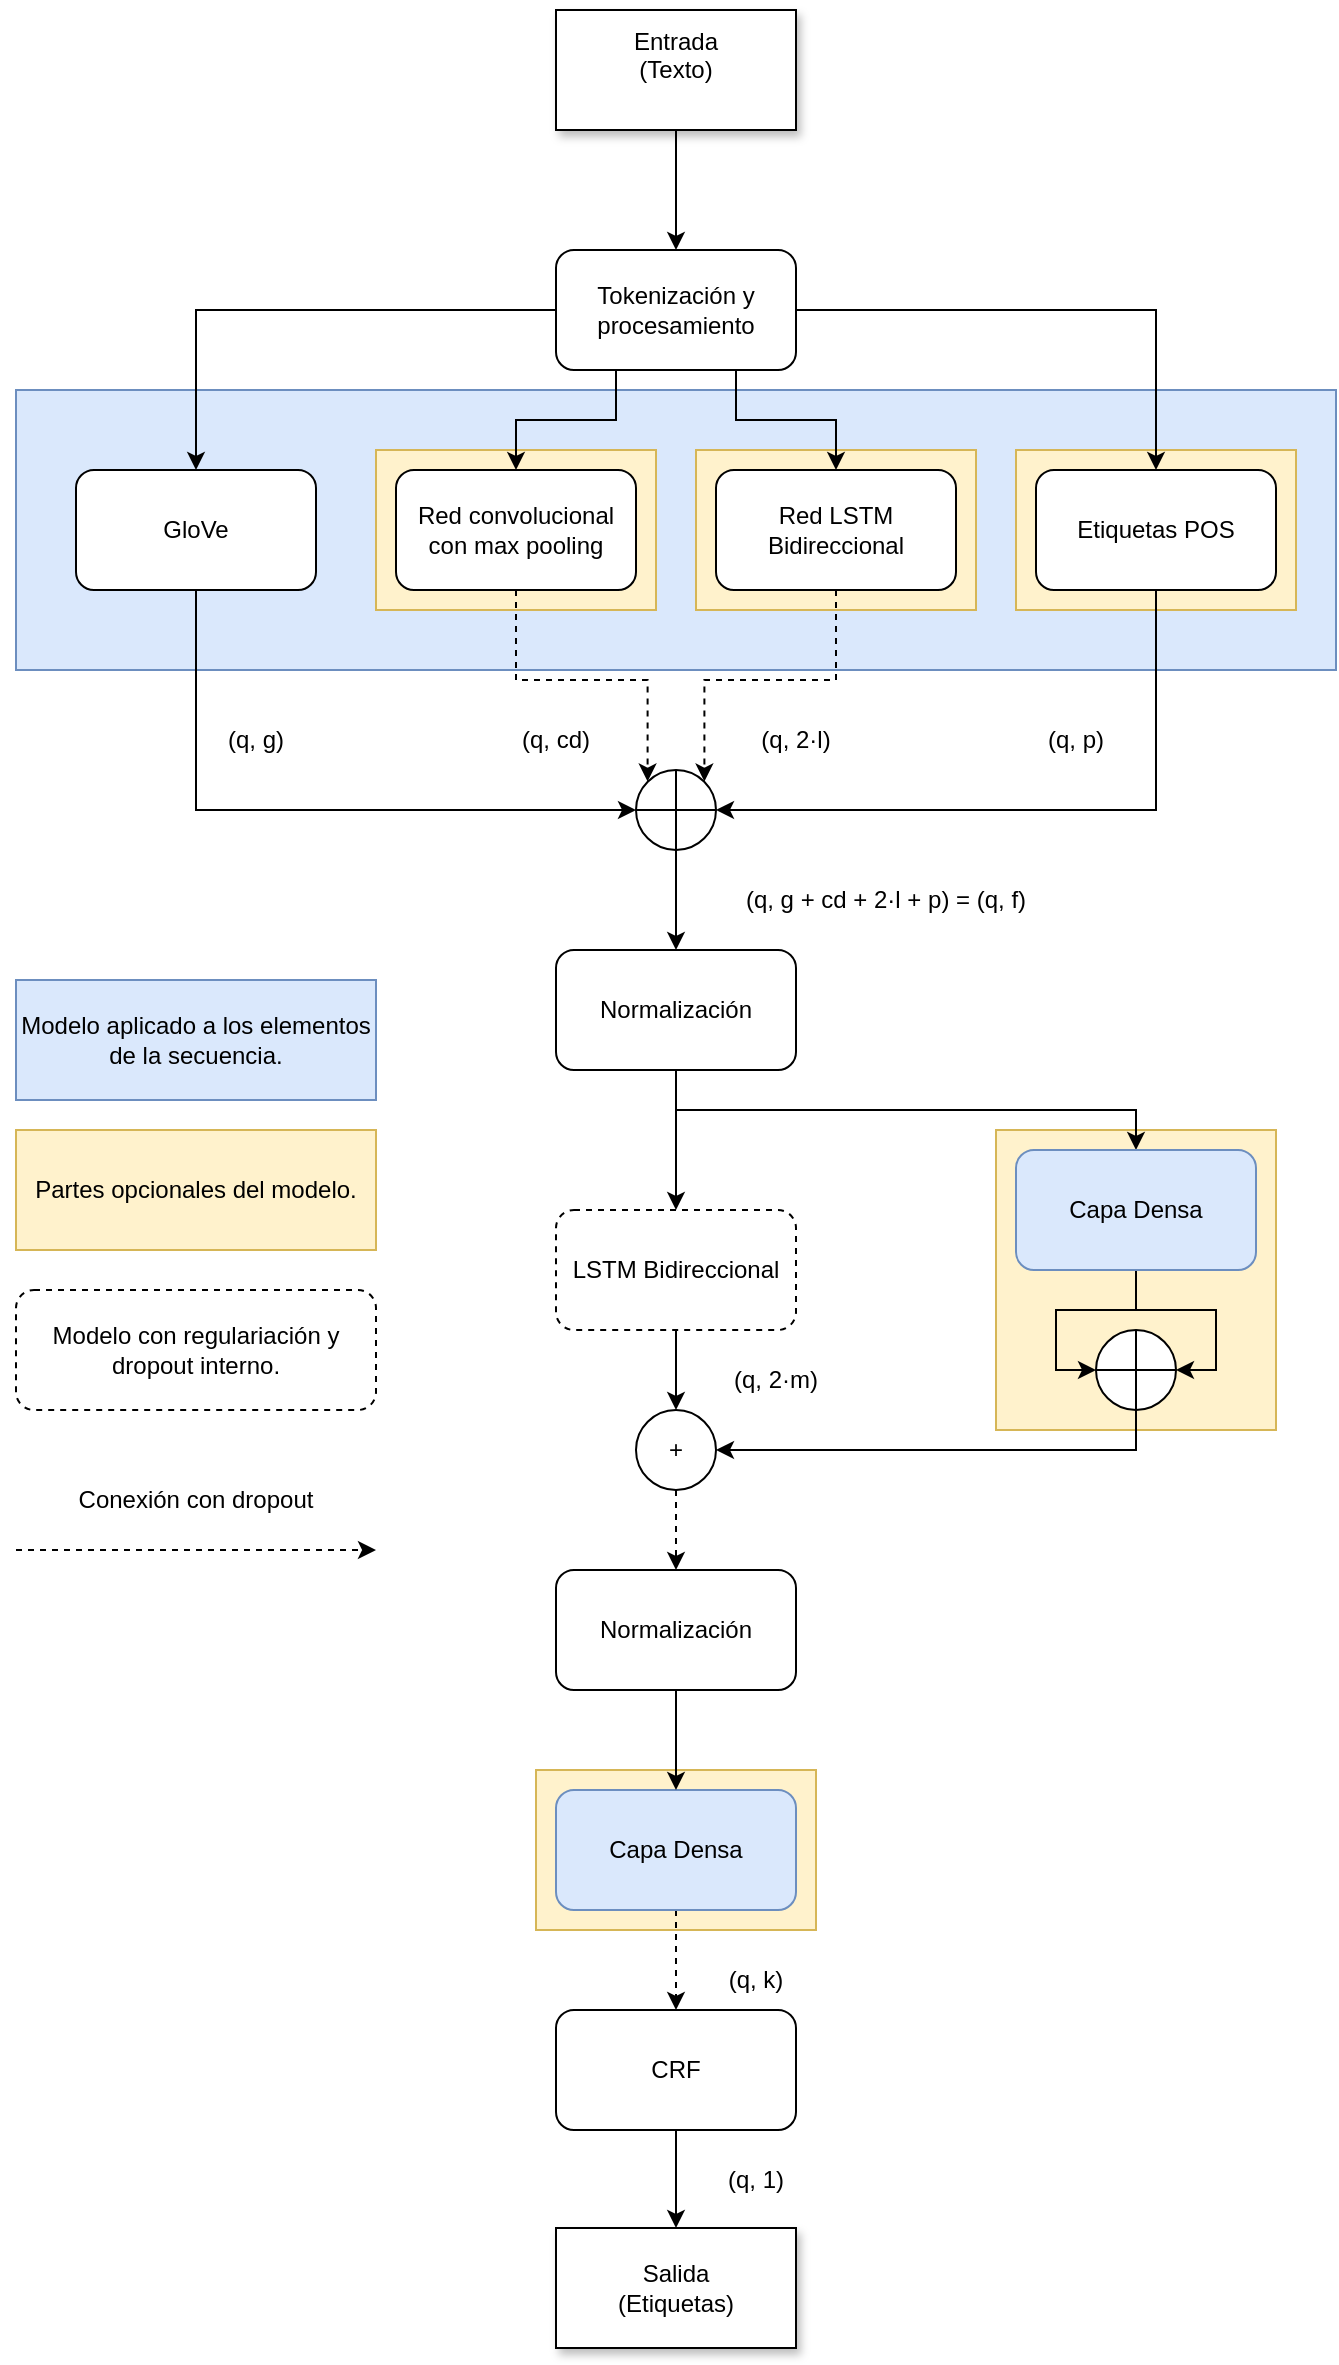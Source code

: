 <mxfile version="20.5.1" type="device"><diagram id="wwYrk-8XcPVHpyB8gHuD" name="Página-1"><mxGraphModel dx="1355" dy="749" grid="1" gridSize="10" guides="1" tooltips="1" connect="1" arrows="1" fold="1" page="1" pageScale="1" pageWidth="827" pageHeight="1169" math="0" shadow="0"><root><mxCell id="0"/><mxCell id="1" parent="0"/><mxCell id="I7lPn522Ct58sbh0yeMv-66" value="" style="rounded=0;whiteSpace=wrap;shadow=0;sketch=0;fillColor=#fff2cc;strokeColor=#d6b656;" parent="1" vertex="1"><mxGeometry x="500" y="660" width="140" height="150" as="geometry"/></mxCell><mxCell id="I7lPn522Ct58sbh0yeMv-19" value="" style="rounded=0;whiteSpace=wrap;fillColor=#dae8fc;strokeColor=#6c8ebf;" parent="1" vertex="1"><mxGeometry x="10" y="290" width="660" height="140" as="geometry"/></mxCell><mxCell id="I7lPn522Ct58sbh0yeMv-65" value="" style="rounded=0;whiteSpace=wrap;shadow=0;sketch=0;fillColor=#fff2cc;strokeColor=#d6b656;" parent="1" vertex="1"><mxGeometry x="510" y="320" width="140" height="80" as="geometry"/></mxCell><mxCell id="I7lPn522Ct58sbh0yeMv-64" value="" style="rounded=0;whiteSpace=wrap;shadow=0;sketch=0;fillColor=#fff2cc;strokeColor=#d6b656;" parent="1" vertex="1"><mxGeometry x="350" y="320" width="140" height="80" as="geometry"/></mxCell><mxCell id="I7lPn522Ct58sbh0yeMv-63" value="" style="rounded=0;whiteSpace=wrap;shadow=0;sketch=0;fillColor=#fff2cc;strokeColor=#d6b656;" parent="1" vertex="1"><mxGeometry x="190" y="320" width="140" height="80" as="geometry"/></mxCell><mxCell id="I7lPn522Ct58sbh0yeMv-62" value="" style="rounded=0;whiteSpace=wrap;shadow=0;sketch=0;fillColor=#fff2cc;strokeColor=#d6b656;" parent="1" vertex="1"><mxGeometry x="270" y="980" width="140" height="80" as="geometry"/></mxCell><mxCell id="I7lPn522Ct58sbh0yeMv-4" value="" style="edgeStyle=orthogonalEdgeStyle;rounded=0;orthogonalLoop=1;jettySize=auto;" parent="1" source="I7lPn522Ct58sbh0yeMv-1" target="I7lPn522Ct58sbh0yeMv-2" edge="1"><mxGeometry relative="1" as="geometry"/></mxCell><mxCell id="I7lPn522Ct58sbh0yeMv-1" value="Entrada&#xA;(Texto)&#xA;" style="rounded=0;whiteSpace=wrap;shadow=1;sketch=0;" parent="1" vertex="1"><mxGeometry x="280" y="100" width="120" height="60" as="geometry"/></mxCell><mxCell id="I7lPn522Ct58sbh0yeMv-9" value="" style="edgeStyle=orthogonalEdgeStyle;rounded=0;orthogonalLoop=1;jettySize=auto;exitX=0;exitY=0.5;exitDx=0;exitDy=0;" parent="1" source="I7lPn522Ct58sbh0yeMv-2" target="I7lPn522Ct58sbh0yeMv-6" edge="1"><mxGeometry relative="1" as="geometry"/></mxCell><mxCell id="I7lPn522Ct58sbh0yeMv-10" value="" style="edgeStyle=orthogonalEdgeStyle;rounded=0;orthogonalLoop=1;jettySize=auto;" parent="1" source="I7lPn522Ct58sbh0yeMv-2" target="I7lPn522Ct58sbh0yeMv-7" edge="1"><mxGeometry relative="1" as="geometry"><Array as="points"><mxPoint x="310" y="305"/><mxPoint x="260" y="305"/></Array></mxGeometry></mxCell><mxCell id="I7lPn522Ct58sbh0yeMv-22" value="" style="edgeStyle=orthogonalEdgeStyle;rounded=0;orthogonalLoop=1;jettySize=auto;exitX=0.75;exitY=1;exitDx=0;exitDy=0;" parent="1" source="I7lPn522Ct58sbh0yeMv-2" target="I7lPn522Ct58sbh0yeMv-8" edge="1"><mxGeometry relative="1" as="geometry"/></mxCell><mxCell id="I7lPn522Ct58sbh0yeMv-23" value="" style="edgeStyle=orthogonalEdgeStyle;rounded=0;orthogonalLoop=1;jettySize=auto;exitX=1;exitY=0.5;exitDx=0;exitDy=0;" parent="1" source="I7lPn522Ct58sbh0yeMv-2" target="I7lPn522Ct58sbh0yeMv-20" edge="1"><mxGeometry relative="1" as="geometry"/></mxCell><mxCell id="I7lPn522Ct58sbh0yeMv-2" value="Tokenización y procesamiento" style="rounded=1;whiteSpace=wrap;" parent="1" vertex="1"><mxGeometry x="280" y="220" width="120" height="60" as="geometry"/></mxCell><mxCell id="I7lPn522Ct58sbh0yeMv-16" value="" style="edgeStyle=orthogonalEdgeStyle;rounded=0;orthogonalLoop=1;jettySize=auto;entryX=0;entryY=0.5;entryDx=0;entryDy=0;entryPerimeter=0;" parent="1" source="I7lPn522Ct58sbh0yeMv-6" target="I7lPn522Ct58sbh0yeMv-12" edge="1"><mxGeometry relative="1" as="geometry"><mxPoint x="100" y="500" as="targetPoint"/><Array as="points"><mxPoint x="100" y="500"/></Array></mxGeometry></mxCell><mxCell id="I7lPn522Ct58sbh0yeMv-6" value="GloVe" style="rounded=1;whiteSpace=wrap;" parent="1" vertex="1"><mxGeometry x="40" y="330" width="120" height="60" as="geometry"/></mxCell><mxCell id="I7lPn522Ct58sbh0yeMv-25" value="" style="edgeStyle=orthogonalEdgeStyle;rounded=0;orthogonalLoop=1;jettySize=auto;exitX=0.5;exitY=1;exitDx=0;exitDy=0;entryX=0.145;entryY=0.145;entryDx=0;entryDy=0;entryPerimeter=0;strokeColor=default;jumpStyle=gap;dashed=1;" parent="1" source="I7lPn522Ct58sbh0yeMv-7" target="I7lPn522Ct58sbh0yeMv-12" edge="1"><mxGeometry relative="1" as="geometry"/></mxCell><mxCell id="I7lPn522Ct58sbh0yeMv-7" value="Red convolucional con max pooling" style="rounded=1;whiteSpace=wrap;" parent="1" vertex="1"><mxGeometry x="200" y="330" width="120" height="60" as="geometry"/></mxCell><mxCell id="I7lPn522Ct58sbh0yeMv-46" value="" style="edgeStyle=orthogonalEdgeStyle;rounded=0;jumpStyle=gap;orthogonalLoop=1;jettySize=auto;entryX=0.855;entryY=0.145;entryDx=0;entryDy=0;entryPerimeter=0;dashed=1;strokeColor=default;" parent="1" source="I7lPn522Ct58sbh0yeMv-8" target="I7lPn522Ct58sbh0yeMv-12" edge="1"><mxGeometry relative="1" as="geometry"/></mxCell><mxCell id="I7lPn522Ct58sbh0yeMv-8" value="Red LSTM Bidireccional" style="rounded=1;whiteSpace=wrap;" parent="1" vertex="1"><mxGeometry x="360" y="330" width="120" height="60" as="geometry"/></mxCell><mxCell id="I7lPn522Ct58sbh0yeMv-31" value="" style="edgeStyle=orthogonalEdgeStyle;rounded=0;orthogonalLoop=1;jettySize=auto;entryX=0.5;entryY=0;entryDx=0;entryDy=0;" parent="1" source="I7lPn522Ct58sbh0yeMv-12" target="I7lPn522Ct58sbh0yeMv-27" edge="1"><mxGeometry relative="1" as="geometry"/></mxCell><mxCell id="I7lPn522Ct58sbh0yeMv-12" value="" style="verticalLabelPosition=bottom;verticalAlign=top;shape=mxgraph.flowchart.summing_function;" parent="1" vertex="1"><mxGeometry x="320" y="480" width="40" height="40" as="geometry"/></mxCell><mxCell id="I7lPn522Ct58sbh0yeMv-26" value="" style="edgeStyle=orthogonalEdgeStyle;rounded=0;orthogonalLoop=1;jettySize=auto;exitX=0.5;exitY=1;exitDx=0;exitDy=0;entryX=1;entryY=0.5;entryDx=0;entryDy=0;entryPerimeter=0;" parent="1" source="I7lPn522Ct58sbh0yeMv-20" target="I7lPn522Ct58sbh0yeMv-12" edge="1"><mxGeometry relative="1" as="geometry"/></mxCell><mxCell id="I7lPn522Ct58sbh0yeMv-20" value="Etiquetas POS" style="rounded=1;whiteSpace=wrap;" parent="1" vertex="1"><mxGeometry x="520" y="330" width="120" height="60" as="geometry"/></mxCell><mxCell id="I7lPn522Ct58sbh0yeMv-21" value="" style="edgeStyle=orthogonalEdgeStyle;rounded=0;orthogonalLoop=1;jettySize=auto;exitX=0.5;exitY=1;exitDx=0;exitDy=0;" parent="1" source="I7lPn522Ct58sbh0yeMv-2" target="I7lPn522Ct58sbh0yeMv-2" edge="1"><mxGeometry relative="1" as="geometry"/></mxCell><mxCell id="I7lPn522Ct58sbh0yeMv-33" value="" style="edgeStyle=orthogonalEdgeStyle;rounded=0;orthogonalLoop=1;jettySize=auto;exitX=0.5;exitY=1;exitDx=0;exitDy=0;entryX=0.5;entryY=0;entryDx=0;entryDy=0;" parent="1" source="I7lPn522Ct58sbh0yeMv-27" target="I7lPn522Ct58sbh0yeMv-30" edge="1"><mxGeometry relative="1" as="geometry"/></mxCell><mxCell id="I7lPn522Ct58sbh0yeMv-35" value="" style="edgeStyle=orthogonalEdgeStyle;rounded=0;orthogonalLoop=1;jettySize=auto;exitX=0.5;exitY=1;exitDx=0;exitDy=0;" parent="1" source="I7lPn522Ct58sbh0yeMv-27" target="I7lPn522Ct58sbh0yeMv-34" edge="1"><mxGeometry relative="1" as="geometry"/></mxCell><mxCell id="I7lPn522Ct58sbh0yeMv-27" value="Normalización" style="rounded=1;whiteSpace=wrap;" parent="1" vertex="1"><mxGeometry x="280" y="570" width="120" height="60" as="geometry"/></mxCell><mxCell id="I7lPn522Ct58sbh0yeMv-37" value="" style="edgeStyle=orthogonalEdgeStyle;rounded=0;orthogonalLoop=1;jettySize=auto;entryX=1;entryY=0.5;entryDx=0;entryDy=0;entryPerimeter=0;" parent="1" source="I7lPn522Ct58sbh0yeMv-30" target="I7lPn522Ct58sbh0yeMv-36" edge="1"><mxGeometry relative="1" as="geometry"><Array as="points"><mxPoint x="570" y="750"/><mxPoint x="610" y="750"/><mxPoint x="610" y="780"/></Array></mxGeometry></mxCell><mxCell id="I7lPn522Ct58sbh0yeMv-38" value="" style="edgeStyle=orthogonalEdgeStyle;rounded=0;orthogonalLoop=1;jettySize=auto;entryX=0;entryY=0.5;entryDx=0;entryDy=0;entryPerimeter=0;" parent="1" source="I7lPn522Ct58sbh0yeMv-30" target="I7lPn522Ct58sbh0yeMv-36" edge="1"><mxGeometry relative="1" as="geometry"/></mxCell><mxCell id="I7lPn522Ct58sbh0yeMv-30" value="Capa Densa" style="rounded=1;whiteSpace=wrap;fillColor=#dae8fc;strokeColor=#6c8ebf;" parent="1" vertex="1"><mxGeometry x="510" y="670" width="120" height="60" as="geometry"/></mxCell><mxCell id="I7lPn522Ct58sbh0yeMv-44" value="" style="edgeStyle=orthogonalEdgeStyle;rounded=0;orthogonalLoop=1;jettySize=auto;exitX=0.5;exitY=1;exitDx=0;exitDy=0;entryX=0.5;entryY=0;entryDx=0;entryDy=0;" parent="1" source="I7lPn522Ct58sbh0yeMv-34" target="I7lPn522Ct58sbh0yeMv-45" edge="1"><mxGeometry relative="1" as="geometry"><mxPoint x="340" y="790" as="targetPoint"/></mxGeometry></mxCell><mxCell id="I7lPn522Ct58sbh0yeMv-34" value="LSTM Bidireccional" style="rounded=1;whiteSpace=wrap;dashed=1;" parent="1" vertex="1"><mxGeometry x="280" y="700" width="120" height="60" as="geometry"/></mxCell><mxCell id="I7lPn522Ct58sbh0yeMv-42" value="" style="edgeStyle=orthogonalEdgeStyle;rounded=0;orthogonalLoop=1;jettySize=auto;exitX=0.5;exitY=1;exitDx=0;exitDy=0;exitPerimeter=0;entryX=1;entryY=0.5;entryDx=0;entryDy=0;" parent="1" source="I7lPn522Ct58sbh0yeMv-36" target="I7lPn522Ct58sbh0yeMv-45" edge="1"><mxGeometry relative="1" as="geometry"><mxPoint x="400" y="820" as="targetPoint"/></mxGeometry></mxCell><mxCell id="I7lPn522Ct58sbh0yeMv-36" value="" style="verticalLabelPosition=bottom;verticalAlign=top;shape=mxgraph.flowchart.summing_function;" parent="1" vertex="1"><mxGeometry x="550" y="760" width="40" height="40" as="geometry"/></mxCell><mxCell id="I7lPn522Ct58sbh0yeMv-50" value="" style="edgeStyle=orthogonalEdgeStyle;rounded=0;jumpStyle=gap;orthogonalLoop=1;jettySize=auto;dashed=1;strokeColor=default;entryX=0.5;entryY=0;entryDx=0;entryDy=0;" parent="1" source="I7lPn522Ct58sbh0yeMv-45" target="dpxx_YdDATO_caQ_PvKf-1" edge="1"><mxGeometry relative="1" as="geometry"><mxPoint x="340" y="860" as="targetPoint"/></mxGeometry></mxCell><mxCell id="I7lPn522Ct58sbh0yeMv-45" value="+" style="ellipse;whiteSpace=wrap;" parent="1" vertex="1"><mxGeometry x="320" y="800" width="40" height="40" as="geometry"/></mxCell><mxCell id="I7lPn522Ct58sbh0yeMv-52" value="" style="edgeStyle=orthogonalEdgeStyle;rounded=0;jumpStyle=gap;orthogonalLoop=1;jettySize=auto;dashed=1;strokeColor=default;" parent="1" source="I7lPn522Ct58sbh0yeMv-49" target="I7lPn522Ct58sbh0yeMv-51" edge="1"><mxGeometry relative="1" as="geometry"/></mxCell><mxCell id="I7lPn522Ct58sbh0yeMv-49" value="Capa Densa" style="rounded=1;whiteSpace=wrap;fillColor=#dae8fc;strokeColor=#6c8ebf;" parent="1" vertex="1"><mxGeometry x="280" y="990" width="120" height="60" as="geometry"/></mxCell><mxCell id="I7lPn522Ct58sbh0yeMv-54" value="" style="edgeStyle=orthogonalEdgeStyle;rounded=0;jumpStyle=gap;orthogonalLoop=1;jettySize=auto;strokeColor=default;" parent="1" source="I7lPn522Ct58sbh0yeMv-51" target="I7lPn522Ct58sbh0yeMv-53" edge="1"><mxGeometry relative="1" as="geometry"/></mxCell><mxCell id="I7lPn522Ct58sbh0yeMv-51" value="CRF" style="rounded=1;whiteSpace=wrap;" parent="1" vertex="1"><mxGeometry x="280" y="1100" width="120" height="60" as="geometry"/></mxCell><mxCell id="I7lPn522Ct58sbh0yeMv-53" value="Salida&#xA;(Etiquetas)" style="rounded=0;whiteSpace=wrap;shadow=1;sketch=0;" parent="1" vertex="1"><mxGeometry x="280" y="1209" width="120" height="60" as="geometry"/></mxCell><mxCell id="I7lPn522Ct58sbh0yeMv-55" value="(q, g)" style="text;strokeColor=none;fillColor=none;align=center;verticalAlign=middle;whiteSpace=wrap;rounded=0;shadow=1;sketch=0;" parent="1" vertex="1"><mxGeometry x="100" y="450" width="60" height="30" as="geometry"/></mxCell><mxCell id="I7lPn522Ct58sbh0yeMv-56" value="(q, cd)" style="text;strokeColor=none;fillColor=none;align=center;verticalAlign=middle;whiteSpace=wrap;rounded=0;shadow=1;sketch=0;" parent="1" vertex="1"><mxGeometry x="250" y="450" width="60" height="30" as="geometry"/></mxCell><mxCell id="I7lPn522Ct58sbh0yeMv-57" value="(q, 2·l)" style="text;strokeColor=none;fillColor=none;align=center;verticalAlign=middle;whiteSpace=wrap;rounded=0;shadow=1;sketch=0;" parent="1" vertex="1"><mxGeometry x="370" y="450" width="60" height="30" as="geometry"/></mxCell><mxCell id="I7lPn522Ct58sbh0yeMv-58" value="(q, p)" style="text;strokeColor=none;fillColor=none;align=center;verticalAlign=middle;whiteSpace=wrap;rounded=0;shadow=1;sketch=0;" parent="1" vertex="1"><mxGeometry x="510" y="450" width="60" height="30" as="geometry"/></mxCell><mxCell id="I7lPn522Ct58sbh0yeMv-59" value="(q, g + cd + 2·l + p) = (q, f)" style="text;strokeColor=none;fillColor=none;align=center;verticalAlign=middle;whiteSpace=wrap;rounded=0;shadow=1;sketch=0;" parent="1" vertex="1"><mxGeometry x="350" y="530" width="190" height="30" as="geometry"/></mxCell><mxCell id="I7lPn522Ct58sbh0yeMv-60" value="(q, 2·m)" style="text;strokeColor=none;fillColor=none;align=center;verticalAlign=middle;whiteSpace=wrap;rounded=0;shadow=1;sketch=0;" parent="1" vertex="1"><mxGeometry x="360" y="770" width="60" height="30" as="geometry"/></mxCell><mxCell id="I7lPn522Ct58sbh0yeMv-61" value="(q, 1)" style="text;strokeColor=none;fillColor=none;align=center;verticalAlign=middle;whiteSpace=wrap;rounded=0;shadow=1;sketch=0;" parent="1" vertex="1"><mxGeometry x="350" y="1170" width="60" height="30" as="geometry"/></mxCell><mxCell id="I7lPn522Ct58sbh0yeMv-67" value="(q, k)" style="text;strokeColor=none;fillColor=none;align=center;verticalAlign=middle;whiteSpace=wrap;rounded=0;shadow=0;dashed=1;sketch=0;" parent="1" vertex="1"><mxGeometry x="350" y="1070" width="60" height="30" as="geometry"/></mxCell><mxCell id="I7lPn522Ct58sbh0yeMv-68" value="Modelo aplicado a los elementos de la secuencia." style="rounded=0;whiteSpace=wrap;shadow=0;sketch=0;fillColor=#dae8fc;strokeColor=#6c8ebf;" parent="1" vertex="1"><mxGeometry x="10" y="585" width="180" height="60" as="geometry"/></mxCell><mxCell id="I7lPn522Ct58sbh0yeMv-70" value="Partes opcionales del modelo." style="rounded=0;whiteSpace=wrap;shadow=0;sketch=0;fillColor=#fff2cc;strokeColor=#d6b656;" parent="1" vertex="1"><mxGeometry x="10" y="660" width="180" height="60" as="geometry"/></mxCell><mxCell id="I7lPn522Ct58sbh0yeMv-71" value="Modelo con regulariación y dropout interno." style="rounded=1;whiteSpace=wrap;shadow=0;sketch=0;dashed=1;" parent="1" vertex="1"><mxGeometry x="10" y="740" width="180" height="60" as="geometry"/></mxCell><mxCell id="I7lPn522Ct58sbh0yeMv-72" value="" style="endArrow=classic;rounded=0;strokeColor=default;jumpStyle=gap;dashed=1;" parent="1" edge="1"><mxGeometry width="50" height="50" relative="1" as="geometry"><mxPoint x="10" y="870" as="sourcePoint"/><mxPoint x="190" y="870" as="targetPoint"/></mxGeometry></mxCell><mxCell id="I7lPn522Ct58sbh0yeMv-73" value="Conexión con dropout" style="text;strokeColor=none;fillColor=none;align=center;verticalAlign=middle;whiteSpace=wrap;rounded=0;shadow=0;dashed=1;sketch=0;" parent="1" vertex="1"><mxGeometry x="10" y="830" width="180" height="30" as="geometry"/></mxCell><mxCell id="dpxx_YdDATO_caQ_PvKf-2" value="" style="edgeStyle=orthogonalEdgeStyle;rounded=0;jumpStyle=gap;orthogonalLoop=1;jettySize=auto;exitX=0.5;exitY=1;exitDx=0;exitDy=0;strokeColor=default;" parent="1" source="dpxx_YdDATO_caQ_PvKf-1" target="I7lPn522Ct58sbh0yeMv-49" edge="1"><mxGeometry relative="1" as="geometry"/></mxCell><mxCell id="dpxx_YdDATO_caQ_PvKf-1" value="Normalización" style="rounded=1;whiteSpace=wrap;shadow=0;sketch=0;" parent="1" vertex="1"><mxGeometry x="280" y="880" width="120" height="60" as="geometry"/></mxCell></root></mxGraphModel></diagram></mxfile>